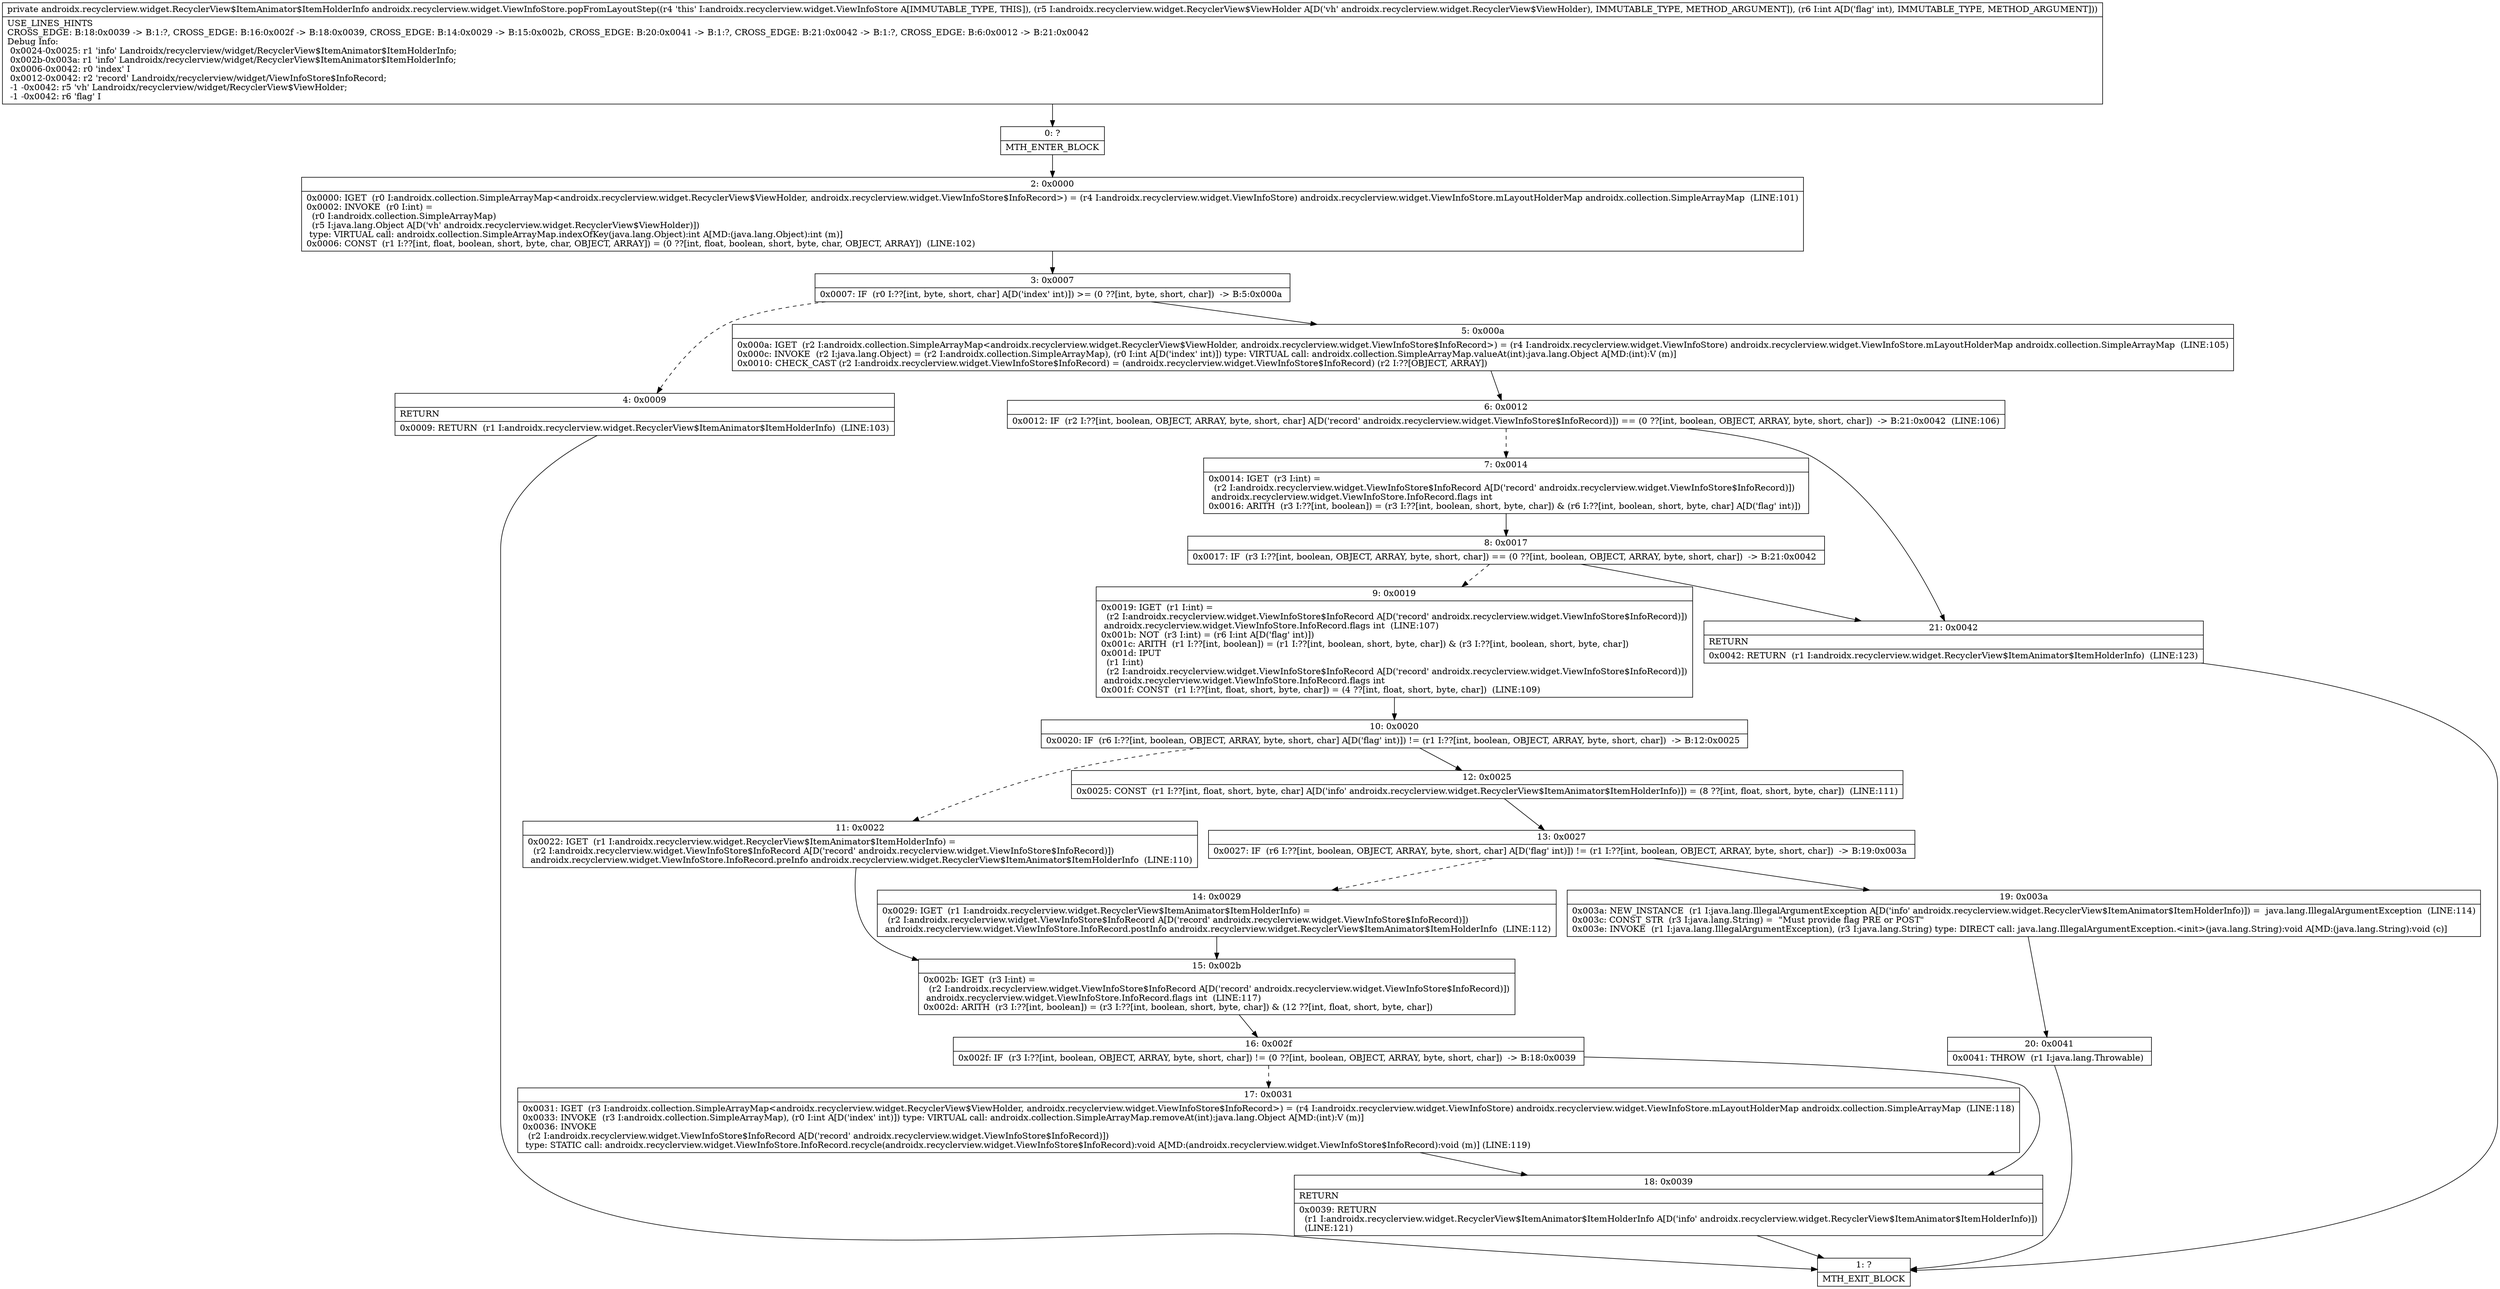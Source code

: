 digraph "CFG forandroidx.recyclerview.widget.ViewInfoStore.popFromLayoutStep(Landroidx\/recyclerview\/widget\/RecyclerView$ViewHolder;I)Landroidx\/recyclerview\/widget\/RecyclerView$ItemAnimator$ItemHolderInfo;" {
Node_0 [shape=record,label="{0\:\ ?|MTH_ENTER_BLOCK\l}"];
Node_2 [shape=record,label="{2\:\ 0x0000|0x0000: IGET  (r0 I:androidx.collection.SimpleArrayMap\<androidx.recyclerview.widget.RecyclerView$ViewHolder, androidx.recyclerview.widget.ViewInfoStore$InfoRecord\>) = (r4 I:androidx.recyclerview.widget.ViewInfoStore) androidx.recyclerview.widget.ViewInfoStore.mLayoutHolderMap androidx.collection.SimpleArrayMap  (LINE:101)\l0x0002: INVOKE  (r0 I:int) = \l  (r0 I:androidx.collection.SimpleArrayMap)\l  (r5 I:java.lang.Object A[D('vh' androidx.recyclerview.widget.RecyclerView$ViewHolder)])\l type: VIRTUAL call: androidx.collection.SimpleArrayMap.indexOfKey(java.lang.Object):int A[MD:(java.lang.Object):int (m)]\l0x0006: CONST  (r1 I:??[int, float, boolean, short, byte, char, OBJECT, ARRAY]) = (0 ??[int, float, boolean, short, byte, char, OBJECT, ARRAY])  (LINE:102)\l}"];
Node_3 [shape=record,label="{3\:\ 0x0007|0x0007: IF  (r0 I:??[int, byte, short, char] A[D('index' int)]) \>= (0 ??[int, byte, short, char])  \-\> B:5:0x000a \l}"];
Node_4 [shape=record,label="{4\:\ 0x0009|RETURN\l|0x0009: RETURN  (r1 I:androidx.recyclerview.widget.RecyclerView$ItemAnimator$ItemHolderInfo)  (LINE:103)\l}"];
Node_1 [shape=record,label="{1\:\ ?|MTH_EXIT_BLOCK\l}"];
Node_5 [shape=record,label="{5\:\ 0x000a|0x000a: IGET  (r2 I:androidx.collection.SimpleArrayMap\<androidx.recyclerview.widget.RecyclerView$ViewHolder, androidx.recyclerview.widget.ViewInfoStore$InfoRecord\>) = (r4 I:androidx.recyclerview.widget.ViewInfoStore) androidx.recyclerview.widget.ViewInfoStore.mLayoutHolderMap androidx.collection.SimpleArrayMap  (LINE:105)\l0x000c: INVOKE  (r2 I:java.lang.Object) = (r2 I:androidx.collection.SimpleArrayMap), (r0 I:int A[D('index' int)]) type: VIRTUAL call: androidx.collection.SimpleArrayMap.valueAt(int):java.lang.Object A[MD:(int):V (m)]\l0x0010: CHECK_CAST (r2 I:androidx.recyclerview.widget.ViewInfoStore$InfoRecord) = (androidx.recyclerview.widget.ViewInfoStore$InfoRecord) (r2 I:??[OBJECT, ARRAY]) \l}"];
Node_6 [shape=record,label="{6\:\ 0x0012|0x0012: IF  (r2 I:??[int, boolean, OBJECT, ARRAY, byte, short, char] A[D('record' androidx.recyclerview.widget.ViewInfoStore$InfoRecord)]) == (0 ??[int, boolean, OBJECT, ARRAY, byte, short, char])  \-\> B:21:0x0042  (LINE:106)\l}"];
Node_7 [shape=record,label="{7\:\ 0x0014|0x0014: IGET  (r3 I:int) = \l  (r2 I:androidx.recyclerview.widget.ViewInfoStore$InfoRecord A[D('record' androidx.recyclerview.widget.ViewInfoStore$InfoRecord)])\l androidx.recyclerview.widget.ViewInfoStore.InfoRecord.flags int \l0x0016: ARITH  (r3 I:??[int, boolean]) = (r3 I:??[int, boolean, short, byte, char]) & (r6 I:??[int, boolean, short, byte, char] A[D('flag' int)]) \l}"];
Node_8 [shape=record,label="{8\:\ 0x0017|0x0017: IF  (r3 I:??[int, boolean, OBJECT, ARRAY, byte, short, char]) == (0 ??[int, boolean, OBJECT, ARRAY, byte, short, char])  \-\> B:21:0x0042 \l}"];
Node_9 [shape=record,label="{9\:\ 0x0019|0x0019: IGET  (r1 I:int) = \l  (r2 I:androidx.recyclerview.widget.ViewInfoStore$InfoRecord A[D('record' androidx.recyclerview.widget.ViewInfoStore$InfoRecord)])\l androidx.recyclerview.widget.ViewInfoStore.InfoRecord.flags int  (LINE:107)\l0x001b: NOT  (r3 I:int) = (r6 I:int A[D('flag' int)]) \l0x001c: ARITH  (r1 I:??[int, boolean]) = (r1 I:??[int, boolean, short, byte, char]) & (r3 I:??[int, boolean, short, byte, char]) \l0x001d: IPUT  \l  (r1 I:int)\l  (r2 I:androidx.recyclerview.widget.ViewInfoStore$InfoRecord A[D('record' androidx.recyclerview.widget.ViewInfoStore$InfoRecord)])\l androidx.recyclerview.widget.ViewInfoStore.InfoRecord.flags int \l0x001f: CONST  (r1 I:??[int, float, short, byte, char]) = (4 ??[int, float, short, byte, char])  (LINE:109)\l}"];
Node_10 [shape=record,label="{10\:\ 0x0020|0x0020: IF  (r6 I:??[int, boolean, OBJECT, ARRAY, byte, short, char] A[D('flag' int)]) != (r1 I:??[int, boolean, OBJECT, ARRAY, byte, short, char])  \-\> B:12:0x0025 \l}"];
Node_11 [shape=record,label="{11\:\ 0x0022|0x0022: IGET  (r1 I:androidx.recyclerview.widget.RecyclerView$ItemAnimator$ItemHolderInfo) = \l  (r2 I:androidx.recyclerview.widget.ViewInfoStore$InfoRecord A[D('record' androidx.recyclerview.widget.ViewInfoStore$InfoRecord)])\l androidx.recyclerview.widget.ViewInfoStore.InfoRecord.preInfo androidx.recyclerview.widget.RecyclerView$ItemAnimator$ItemHolderInfo  (LINE:110)\l}"];
Node_15 [shape=record,label="{15\:\ 0x002b|0x002b: IGET  (r3 I:int) = \l  (r2 I:androidx.recyclerview.widget.ViewInfoStore$InfoRecord A[D('record' androidx.recyclerview.widget.ViewInfoStore$InfoRecord)])\l androidx.recyclerview.widget.ViewInfoStore.InfoRecord.flags int  (LINE:117)\l0x002d: ARITH  (r3 I:??[int, boolean]) = (r3 I:??[int, boolean, short, byte, char]) & (12 ??[int, float, short, byte, char]) \l}"];
Node_16 [shape=record,label="{16\:\ 0x002f|0x002f: IF  (r3 I:??[int, boolean, OBJECT, ARRAY, byte, short, char]) != (0 ??[int, boolean, OBJECT, ARRAY, byte, short, char])  \-\> B:18:0x0039 \l}"];
Node_17 [shape=record,label="{17\:\ 0x0031|0x0031: IGET  (r3 I:androidx.collection.SimpleArrayMap\<androidx.recyclerview.widget.RecyclerView$ViewHolder, androidx.recyclerview.widget.ViewInfoStore$InfoRecord\>) = (r4 I:androidx.recyclerview.widget.ViewInfoStore) androidx.recyclerview.widget.ViewInfoStore.mLayoutHolderMap androidx.collection.SimpleArrayMap  (LINE:118)\l0x0033: INVOKE  (r3 I:androidx.collection.SimpleArrayMap), (r0 I:int A[D('index' int)]) type: VIRTUAL call: androidx.collection.SimpleArrayMap.removeAt(int):java.lang.Object A[MD:(int):V (m)]\l0x0036: INVOKE  \l  (r2 I:androidx.recyclerview.widget.ViewInfoStore$InfoRecord A[D('record' androidx.recyclerview.widget.ViewInfoStore$InfoRecord)])\l type: STATIC call: androidx.recyclerview.widget.ViewInfoStore.InfoRecord.recycle(androidx.recyclerview.widget.ViewInfoStore$InfoRecord):void A[MD:(androidx.recyclerview.widget.ViewInfoStore$InfoRecord):void (m)] (LINE:119)\l}"];
Node_18 [shape=record,label="{18\:\ 0x0039|RETURN\l|0x0039: RETURN  \l  (r1 I:androidx.recyclerview.widget.RecyclerView$ItemAnimator$ItemHolderInfo A[D('info' androidx.recyclerview.widget.RecyclerView$ItemAnimator$ItemHolderInfo)])\l  (LINE:121)\l}"];
Node_12 [shape=record,label="{12\:\ 0x0025|0x0025: CONST  (r1 I:??[int, float, short, byte, char] A[D('info' androidx.recyclerview.widget.RecyclerView$ItemAnimator$ItemHolderInfo)]) = (8 ??[int, float, short, byte, char])  (LINE:111)\l}"];
Node_13 [shape=record,label="{13\:\ 0x0027|0x0027: IF  (r6 I:??[int, boolean, OBJECT, ARRAY, byte, short, char] A[D('flag' int)]) != (r1 I:??[int, boolean, OBJECT, ARRAY, byte, short, char])  \-\> B:19:0x003a \l}"];
Node_14 [shape=record,label="{14\:\ 0x0029|0x0029: IGET  (r1 I:androidx.recyclerview.widget.RecyclerView$ItemAnimator$ItemHolderInfo) = \l  (r2 I:androidx.recyclerview.widget.ViewInfoStore$InfoRecord A[D('record' androidx.recyclerview.widget.ViewInfoStore$InfoRecord)])\l androidx.recyclerview.widget.ViewInfoStore.InfoRecord.postInfo androidx.recyclerview.widget.RecyclerView$ItemAnimator$ItemHolderInfo  (LINE:112)\l}"];
Node_19 [shape=record,label="{19\:\ 0x003a|0x003a: NEW_INSTANCE  (r1 I:java.lang.IllegalArgumentException A[D('info' androidx.recyclerview.widget.RecyclerView$ItemAnimator$ItemHolderInfo)]) =  java.lang.IllegalArgumentException  (LINE:114)\l0x003c: CONST_STR  (r3 I:java.lang.String) =  \"Must provide flag PRE or POST\" \l0x003e: INVOKE  (r1 I:java.lang.IllegalArgumentException), (r3 I:java.lang.String) type: DIRECT call: java.lang.IllegalArgumentException.\<init\>(java.lang.String):void A[MD:(java.lang.String):void (c)]\l}"];
Node_20 [shape=record,label="{20\:\ 0x0041|0x0041: THROW  (r1 I:java.lang.Throwable) \l}"];
Node_21 [shape=record,label="{21\:\ 0x0042|RETURN\l|0x0042: RETURN  (r1 I:androidx.recyclerview.widget.RecyclerView$ItemAnimator$ItemHolderInfo)  (LINE:123)\l}"];
MethodNode[shape=record,label="{private androidx.recyclerview.widget.RecyclerView$ItemAnimator$ItemHolderInfo androidx.recyclerview.widget.ViewInfoStore.popFromLayoutStep((r4 'this' I:androidx.recyclerview.widget.ViewInfoStore A[IMMUTABLE_TYPE, THIS]), (r5 I:androidx.recyclerview.widget.RecyclerView$ViewHolder A[D('vh' androidx.recyclerview.widget.RecyclerView$ViewHolder), IMMUTABLE_TYPE, METHOD_ARGUMENT]), (r6 I:int A[D('flag' int), IMMUTABLE_TYPE, METHOD_ARGUMENT]))  | USE_LINES_HINTS\lCROSS_EDGE: B:18:0x0039 \-\> B:1:?, CROSS_EDGE: B:16:0x002f \-\> B:18:0x0039, CROSS_EDGE: B:14:0x0029 \-\> B:15:0x002b, CROSS_EDGE: B:20:0x0041 \-\> B:1:?, CROSS_EDGE: B:21:0x0042 \-\> B:1:?, CROSS_EDGE: B:6:0x0012 \-\> B:21:0x0042\lDebug Info:\l  0x0024\-0x0025: r1 'info' Landroidx\/recyclerview\/widget\/RecyclerView$ItemAnimator$ItemHolderInfo;\l  0x002b\-0x003a: r1 'info' Landroidx\/recyclerview\/widget\/RecyclerView$ItemAnimator$ItemHolderInfo;\l  0x0006\-0x0042: r0 'index' I\l  0x0012\-0x0042: r2 'record' Landroidx\/recyclerview\/widget\/ViewInfoStore$InfoRecord;\l  \-1 \-0x0042: r5 'vh' Landroidx\/recyclerview\/widget\/RecyclerView$ViewHolder;\l  \-1 \-0x0042: r6 'flag' I\l}"];
MethodNode -> Node_0;Node_0 -> Node_2;
Node_2 -> Node_3;
Node_3 -> Node_4[style=dashed];
Node_3 -> Node_5;
Node_4 -> Node_1;
Node_5 -> Node_6;
Node_6 -> Node_7[style=dashed];
Node_6 -> Node_21;
Node_7 -> Node_8;
Node_8 -> Node_9[style=dashed];
Node_8 -> Node_21;
Node_9 -> Node_10;
Node_10 -> Node_11[style=dashed];
Node_10 -> Node_12;
Node_11 -> Node_15;
Node_15 -> Node_16;
Node_16 -> Node_17[style=dashed];
Node_16 -> Node_18;
Node_17 -> Node_18;
Node_18 -> Node_1;
Node_12 -> Node_13;
Node_13 -> Node_14[style=dashed];
Node_13 -> Node_19;
Node_14 -> Node_15;
Node_19 -> Node_20;
Node_20 -> Node_1;
Node_21 -> Node_1;
}


